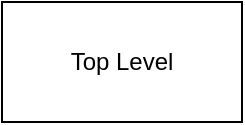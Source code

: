 <mxfile version="22.0.3" type="device">
  <diagram name="Page-1" id="Teuea3w9e-A_EmUF1PCC">
    <mxGraphModel dx="388" dy="861" grid="1" gridSize="10" guides="1" tooltips="1" connect="1" arrows="1" fold="1" page="1" pageScale="1" pageWidth="850" pageHeight="1100" math="0" shadow="0">
      <root>
        <mxCell id="0" />
        <mxCell id="1" parent="0" />
        <mxCell id="9apNq--I6Vj7E2jDrAX7-1" value="Top Level" style="rounded=0;whiteSpace=wrap;html=1;" vertex="1" parent="1">
          <mxGeometry x="170" y="240" width="120" height="60" as="geometry" />
        </mxCell>
      </root>
    </mxGraphModel>
  </diagram>
</mxfile>

